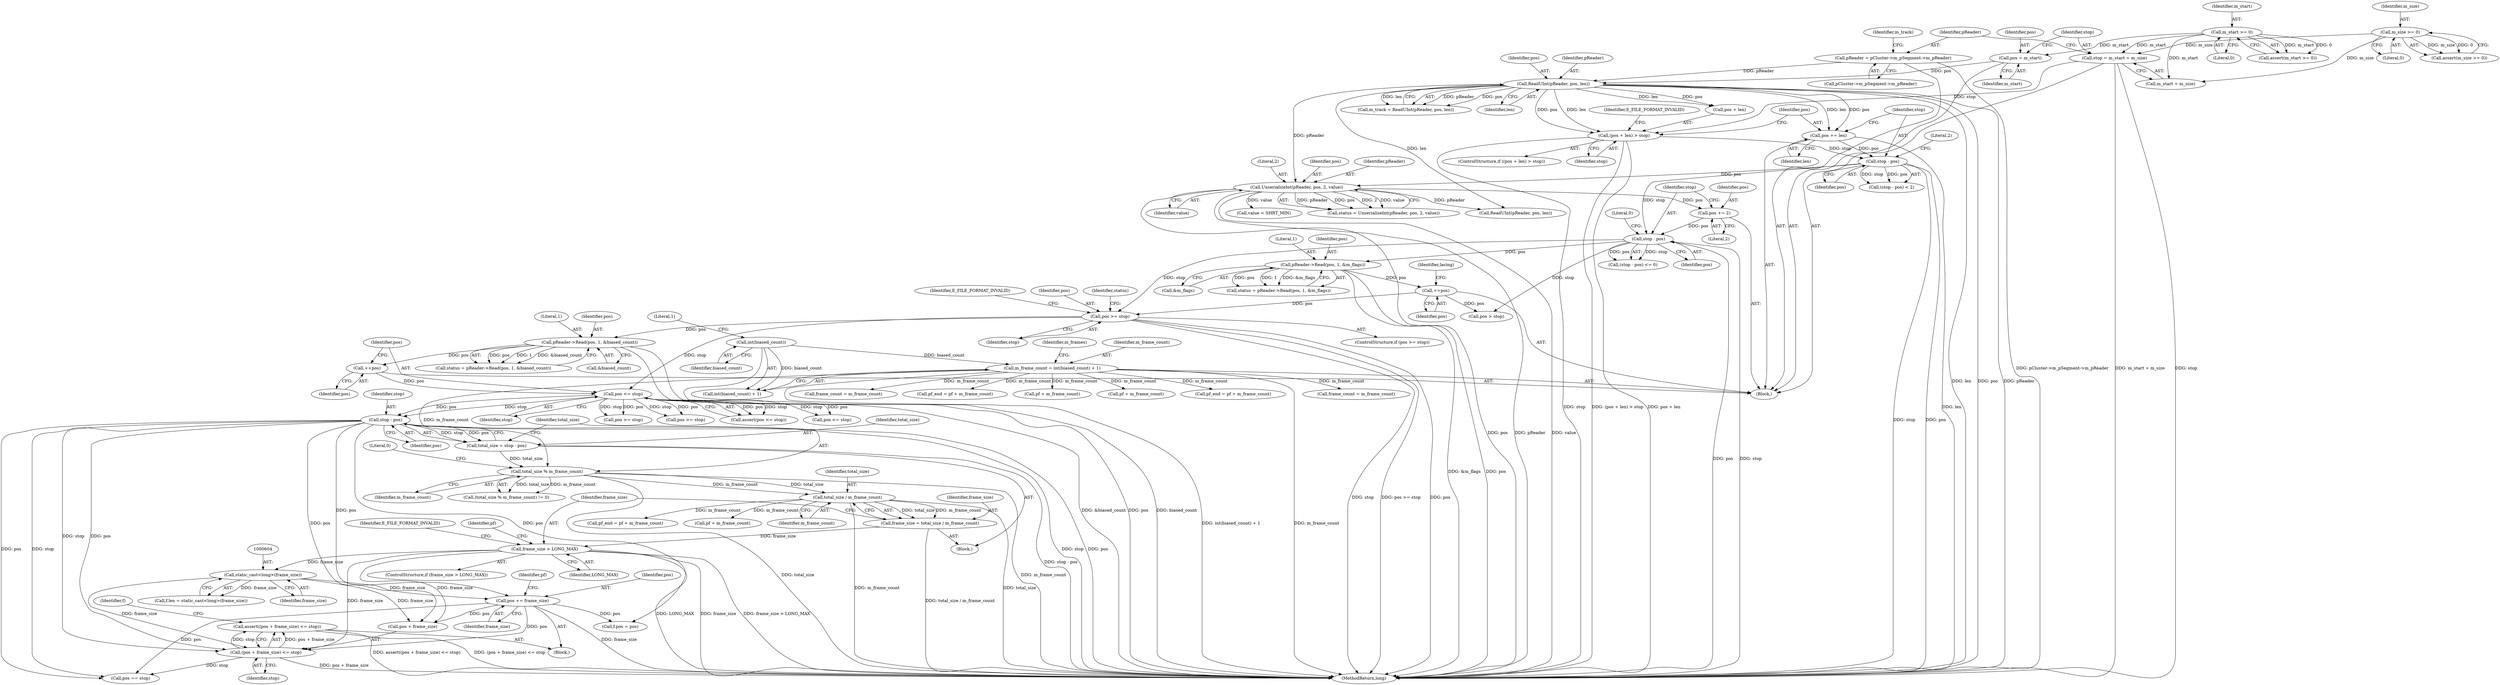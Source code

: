 digraph "0_Android_cc274e2abe8b2a6698a5c47d8aa4bb45f1f9538d_33@API" {
"1000582" [label="(Call,assert((pos + frame_size) <= stop))"];
"1000583" [label="(Call,(pos + frame_size) <= stop)"];
"1000606" [label="(Call,pos += frame_size)"];
"1000603" [label="(Call,static_cast<long>(frame_size))"];
"1000563" [label="(Call,frame_size > LONG_MAX)"];
"1000557" [label="(Call,frame_size = total_size / m_frame_count)"];
"1000559" [label="(Call,total_size / m_frame_count)"];
"1000550" [label="(Call,total_size % m_frame_count)"];
"1000543" [label="(Call,total_size = stop - pos)"];
"1000545" [label="(Call,stop - pos)"];
"1000342" [label="(Call,pos <= stop)"];
"1000339" [label="(Call,++pos)"];
"1000330" [label="(Call,pReader->Read(pos, 1, &biased_count))"];
"1000322" [label="(Call,pos >= stop)"];
"1000269" [label="(Call,++pos)"];
"1000251" [label="(Call,pReader->Read(pos, 1, &m_flags))"];
"1000243" [label="(Call,stop - pos)"];
"1000202" [label="(Call,stop - pos)"];
"1000190" [label="(Call,(pos + len) > stop)"];
"1000179" [label="(Call,ReadUInt(pReader, pos, len))"];
"1000170" [label="(Call,pReader = pCluster->m_pSegment->m_pReader)"];
"1000160" [label="(Call,pos = m_start)"];
"1000140" [label="(Call,m_start >= 0)"];
"1000164" [label="(Call,stop = m_start + m_size)"];
"1000144" [label="(Call,m_size >= 0)"];
"1000197" [label="(Call,pos += len)"];
"1000238" [label="(Call,pos += 2)"];
"1000212" [label="(Call,UnserializeInt(pReader, pos, 2, value))"];
"1000345" [label="(Call,m_frame_count = int(biased_count) + 1)"];
"1000348" [label="(Call,int(biased_count))"];
"1000177" [label="(Call,m_track = ReadUInt(pReader, pos, len))"];
"1000243" [label="(Call,stop - pos)"];
"1000254" [label="(Call,&m_flags)"];
"1000541" [label="(Block,)"];
"1000269" [label="(Call,++pos)"];
"1000603" [label="(Call,static_cast<long>(frame_size))"];
"1000321" [label="(ControlStructure,if (pos >= stop))"];
"1000170" [label="(Call,pReader = pCluster->m_pSegment->m_pReader)"];
"1000332" [label="(Literal,1)"];
"1000222" [label="(Call,value < SHRT_MIN)"];
"1000347" [label="(Call,int(biased_count) + 1)"];
"1000322" [label="(Call,pos >= stop)"];
"1000636" [label="(Call,ReadUInt(pReader, pos, len))"];
"1000249" [label="(Call,status = pReader->Read(pos, 1, &m_flags))"];
"1000547" [label="(Identifier,pos)"];
"1000544" [label="(Identifier,total_size)"];
"1000344" [label="(Identifier,stop)"];
"1000348" [label="(Call,int(biased_count))"];
"1000543" [label="(Call,total_size = stop - pos)"];
"1000545" [label="(Call,stop - pos)"];
"1000210" [label="(Call,status = UnserializeInt(pReader, pos, 2, value))"];
"1000331" [label="(Identifier,pos)"];
"1000171" [label="(Identifier,pReader)"];
"1000178" [label="(Identifier,m_track)"];
"1000199" [label="(Identifier,len)"];
"1000605" [label="(Identifier,frame_size)"];
"1000246" [label="(Literal,0)"];
"1000212" [label="(Call,UnserializeInt(pReader, pos, 2, value))"];
"1000567" [label="(Identifier,E_FILE_FORMAT_INVALID)"];
"1000161" [label="(Identifier,pos)"];
"1000333" [label="(Call,&biased_count)"];
"1000583" [label="(Call,(pos + frame_size) <= stop)"];
"1000620" [label="(Call,pos >= stop)"];
"1000561" [label="(Identifier,m_frame_count)"];
"1000550" [label="(Call,total_size % m_frame_count)"];
"1000146" [label="(Literal,0)"];
"1000343" [label="(Identifier,pos)"];
"1000328" [label="(Call,status = pReader->Read(pos, 1, &biased_count))"];
"1000242" [label="(Call,(stop - pos) <= 0)"];
"1000323" [label="(Identifier,pos)"];
"1000245" [label="(Identifier,pos)"];
"1000179" [label="(Call,ReadUInt(pReader, pos, len))"];
"1000329" [label="(Identifier,status)"];
"1000180" [label="(Identifier,pReader)"];
"1000144" [label="(Call,m_size >= 0)"];
"1000560" [label="(Identifier,total_size)"];
"1000205" [label="(Literal,2)"];
"1000203" [label="(Identifier,stop)"];
"1000352" [label="(Identifier,m_frames)"];
"1000551" [label="(Identifier,total_size)"];
"1000244" [label="(Identifier,stop)"];
"1000190" [label="(Call,(pos + len) > stop)"];
"1000607" [label="(Identifier,pos)"];
"1000162" [label="(Identifier,m_start)"];
"1000202" [label="(Call,stop - pos)"];
"1000606" [label="(Call,pos += frame_size)"];
"1000143" [label="(Call,assert(m_size >= 0))"];
"1000216" [label="(Identifier,value)"];
"1000590" [label="(Identifier,f)"];
"1000942" [label="(MethodReturn,long)"];
"1000238" [label="(Call,pos += 2)"];
"1000277" [label="(Call,pos > stop)"];
"1000141" [label="(Identifier,m_start)"];
"1000376" [label="(Call,frame_count = m_frame_count)"];
"1000582" [label="(Call,assert((pos + frame_size) <= stop))"];
"1000172" [label="(Call,pCluster->m_pSegment->m_pReader)"];
"1000191" [label="(Call,pos + len)"];
"1000392" [label="(Call,pos >= stop)"];
"1000140" [label="(Call,m_start >= 0)"];
"1000273" [label="(Identifier,lacing)"];
"1000558" [label="(Identifier,frame_size)"];
"1000345" [label="(Call,m_frame_count = int(biased_count) + 1)"];
"1000122" [label="(Block,)"];
"1000139" [label="(Call,assert(m_start >= 0))"];
"1000630" [label="(Call,frame_count = m_frame_count)"];
"1000251" [label="(Call,pReader->Read(pos, 1, &m_flags))"];
"1000587" [label="(Identifier,stop)"];
"1000563" [label="(Call,frame_size > LONG_MAX)"];
"1000324" [label="(Identifier,stop)"];
"1000270" [label="(Identifier,pos)"];
"1000565" [label="(Identifier,LONG_MAX)"];
"1000213" [label="(Identifier,pReader)"];
"1000546" [label="(Identifier,stop)"];
"1000198" [label="(Identifier,pos)"];
"1000330" [label="(Call,pReader->Read(pos, 1, &biased_count))"];
"1000581" [label="(Block,)"];
"1000366" [label="(Call,pf_end = pf + m_frame_count)"];
"1000215" [label="(Literal,2)"];
"1000326" [label="(Identifier,E_FILE_FORMAT_INVALID)"];
"1000339" [label="(Call,++pos)"];
"1000368" [label="(Call,pf + m_frame_count)"];
"1000549" [label="(Call,(total_size % m_frame_count) != 0)"];
"1000341" [label="(Call,assert(pos <= stop))"];
"1000204" [label="(Identifier,pos)"];
"1000350" [label="(Literal,1)"];
"1000201" [label="(Call,(stop - pos) < 2)"];
"1000239" [label="(Identifier,pos)"];
"1000189" [label="(ControlStructure,if ((pos + len) > stop))"];
"1000608" [label="(Identifier,frame_size)"];
"1000182" [label="(Identifier,len)"];
"1000572" [label="(Call,pf_end = pf + m_frame_count)"];
"1000349" [label="(Identifier,biased_count)"];
"1000165" [label="(Identifier,stop)"];
"1000346" [label="(Identifier,m_frame_count)"];
"1000197" [label="(Call,pos += len)"];
"1000164" [label="(Call,stop = m_start + m_size)"];
"1000559" [label="(Call,total_size / m_frame_count)"];
"1000562" [label="(ControlStructure,if (frame_size > LONG_MAX))"];
"1000194" [label="(Identifier,stop)"];
"1000166" [label="(Call,m_start + m_size)"];
"1000570" [label="(Identifier,pf)"];
"1000214" [label="(Identifier,pos)"];
"1000448" [label="(Call,pos <= stop)"];
"1000553" [label="(Literal,0)"];
"1000160" [label="(Call,pos = m_start)"];
"1000252" [label="(Identifier,pos)"];
"1000564" [label="(Identifier,frame_size)"];
"1000579" [label="(Identifier,pf)"];
"1000677" [label="(Call,pf + m_frame_count)"];
"1000342" [label="(Call,pos <= stop)"];
"1000610" [label="(Call,pos == stop)"];
"1000557" [label="(Call,frame_size = total_size / m_frame_count)"];
"1000594" [label="(Call,f.pos = pos)"];
"1000181" [label="(Identifier,pos)"];
"1000584" [label="(Call,pos + frame_size)"];
"1000253" [label="(Literal,1)"];
"1000599" [label="(Call,f.len = static_cast<long>(frame_size))"];
"1000240" [label="(Literal,2)"];
"1000340" [label="(Identifier,pos)"];
"1000574" [label="(Call,pf + m_frame_count)"];
"1000142" [label="(Literal,0)"];
"1000552" [label="(Identifier,m_frame_count)"];
"1000196" [label="(Identifier,E_FILE_FORMAT_INVALID)"];
"1000675" [label="(Call,pf_end = pf + m_frame_count)"];
"1000145" [label="(Identifier,m_size)"];
"1000582" -> "1000581"  [label="AST: "];
"1000582" -> "1000583"  [label="CFG: "];
"1000583" -> "1000582"  [label="AST: "];
"1000590" -> "1000582"  [label="CFG: "];
"1000582" -> "1000942"  [label="DDG: (pos + frame_size) <= stop"];
"1000582" -> "1000942"  [label="DDG: assert((pos + frame_size) <= stop)"];
"1000583" -> "1000582"  [label="DDG: pos + frame_size"];
"1000583" -> "1000582"  [label="DDG: stop"];
"1000583" -> "1000587"  [label="CFG: "];
"1000584" -> "1000583"  [label="AST: "];
"1000587" -> "1000583"  [label="AST: "];
"1000583" -> "1000942"  [label="DDG: pos + frame_size"];
"1000606" -> "1000583"  [label="DDG: pos"];
"1000545" -> "1000583"  [label="DDG: pos"];
"1000545" -> "1000583"  [label="DDG: stop"];
"1000563" -> "1000583"  [label="DDG: frame_size"];
"1000603" -> "1000583"  [label="DDG: frame_size"];
"1000583" -> "1000610"  [label="DDG: stop"];
"1000606" -> "1000581"  [label="AST: "];
"1000606" -> "1000608"  [label="CFG: "];
"1000607" -> "1000606"  [label="AST: "];
"1000608" -> "1000606"  [label="AST: "];
"1000579" -> "1000606"  [label="CFG: "];
"1000606" -> "1000942"  [label="DDG: frame_size"];
"1000606" -> "1000584"  [label="DDG: pos"];
"1000606" -> "1000594"  [label="DDG: pos"];
"1000603" -> "1000606"  [label="DDG: frame_size"];
"1000545" -> "1000606"  [label="DDG: pos"];
"1000606" -> "1000610"  [label="DDG: pos"];
"1000603" -> "1000599"  [label="AST: "];
"1000603" -> "1000605"  [label="CFG: "];
"1000604" -> "1000603"  [label="AST: "];
"1000605" -> "1000603"  [label="AST: "];
"1000599" -> "1000603"  [label="CFG: "];
"1000603" -> "1000584"  [label="DDG: frame_size"];
"1000603" -> "1000599"  [label="DDG: frame_size"];
"1000563" -> "1000603"  [label="DDG: frame_size"];
"1000563" -> "1000562"  [label="AST: "];
"1000563" -> "1000565"  [label="CFG: "];
"1000564" -> "1000563"  [label="AST: "];
"1000565" -> "1000563"  [label="AST: "];
"1000567" -> "1000563"  [label="CFG: "];
"1000570" -> "1000563"  [label="CFG: "];
"1000563" -> "1000942"  [label="DDG: frame_size > LONG_MAX"];
"1000563" -> "1000942"  [label="DDG: LONG_MAX"];
"1000563" -> "1000942"  [label="DDG: frame_size"];
"1000557" -> "1000563"  [label="DDG: frame_size"];
"1000563" -> "1000584"  [label="DDG: frame_size"];
"1000557" -> "1000541"  [label="AST: "];
"1000557" -> "1000559"  [label="CFG: "];
"1000558" -> "1000557"  [label="AST: "];
"1000559" -> "1000557"  [label="AST: "];
"1000564" -> "1000557"  [label="CFG: "];
"1000557" -> "1000942"  [label="DDG: total_size / m_frame_count"];
"1000559" -> "1000557"  [label="DDG: total_size"];
"1000559" -> "1000557"  [label="DDG: m_frame_count"];
"1000559" -> "1000561"  [label="CFG: "];
"1000560" -> "1000559"  [label="AST: "];
"1000561" -> "1000559"  [label="AST: "];
"1000559" -> "1000942"  [label="DDG: total_size"];
"1000559" -> "1000942"  [label="DDG: m_frame_count"];
"1000550" -> "1000559"  [label="DDG: total_size"];
"1000550" -> "1000559"  [label="DDG: m_frame_count"];
"1000559" -> "1000572"  [label="DDG: m_frame_count"];
"1000559" -> "1000574"  [label="DDG: m_frame_count"];
"1000550" -> "1000549"  [label="AST: "];
"1000550" -> "1000552"  [label="CFG: "];
"1000551" -> "1000550"  [label="AST: "];
"1000552" -> "1000550"  [label="AST: "];
"1000553" -> "1000550"  [label="CFG: "];
"1000550" -> "1000942"  [label="DDG: total_size"];
"1000550" -> "1000942"  [label="DDG: m_frame_count"];
"1000550" -> "1000549"  [label="DDG: total_size"];
"1000550" -> "1000549"  [label="DDG: m_frame_count"];
"1000543" -> "1000550"  [label="DDG: total_size"];
"1000345" -> "1000550"  [label="DDG: m_frame_count"];
"1000543" -> "1000541"  [label="AST: "];
"1000543" -> "1000545"  [label="CFG: "];
"1000544" -> "1000543"  [label="AST: "];
"1000545" -> "1000543"  [label="AST: "];
"1000551" -> "1000543"  [label="CFG: "];
"1000543" -> "1000942"  [label="DDG: stop - pos"];
"1000545" -> "1000543"  [label="DDG: stop"];
"1000545" -> "1000543"  [label="DDG: pos"];
"1000545" -> "1000547"  [label="CFG: "];
"1000546" -> "1000545"  [label="AST: "];
"1000547" -> "1000545"  [label="AST: "];
"1000545" -> "1000942"  [label="DDG: stop"];
"1000545" -> "1000942"  [label="DDG: pos"];
"1000342" -> "1000545"  [label="DDG: stop"];
"1000342" -> "1000545"  [label="DDG: pos"];
"1000545" -> "1000584"  [label="DDG: pos"];
"1000545" -> "1000594"  [label="DDG: pos"];
"1000545" -> "1000610"  [label="DDG: pos"];
"1000545" -> "1000610"  [label="DDG: stop"];
"1000342" -> "1000341"  [label="AST: "];
"1000342" -> "1000344"  [label="CFG: "];
"1000343" -> "1000342"  [label="AST: "];
"1000344" -> "1000342"  [label="AST: "];
"1000341" -> "1000342"  [label="CFG: "];
"1000342" -> "1000341"  [label="DDG: pos"];
"1000342" -> "1000341"  [label="DDG: stop"];
"1000339" -> "1000342"  [label="DDG: pos"];
"1000322" -> "1000342"  [label="DDG: stop"];
"1000342" -> "1000392"  [label="DDG: pos"];
"1000342" -> "1000392"  [label="DDG: stop"];
"1000342" -> "1000448"  [label="DDG: pos"];
"1000342" -> "1000448"  [label="DDG: stop"];
"1000342" -> "1000620"  [label="DDG: pos"];
"1000342" -> "1000620"  [label="DDG: stop"];
"1000339" -> "1000122"  [label="AST: "];
"1000339" -> "1000340"  [label="CFG: "];
"1000340" -> "1000339"  [label="AST: "];
"1000343" -> "1000339"  [label="CFG: "];
"1000330" -> "1000339"  [label="DDG: pos"];
"1000330" -> "1000328"  [label="AST: "];
"1000330" -> "1000333"  [label="CFG: "];
"1000331" -> "1000330"  [label="AST: "];
"1000332" -> "1000330"  [label="AST: "];
"1000333" -> "1000330"  [label="AST: "];
"1000328" -> "1000330"  [label="CFG: "];
"1000330" -> "1000942"  [label="DDG: pos"];
"1000330" -> "1000942"  [label="DDG: &biased_count"];
"1000330" -> "1000328"  [label="DDG: pos"];
"1000330" -> "1000328"  [label="DDG: 1"];
"1000330" -> "1000328"  [label="DDG: &biased_count"];
"1000322" -> "1000330"  [label="DDG: pos"];
"1000322" -> "1000321"  [label="AST: "];
"1000322" -> "1000324"  [label="CFG: "];
"1000323" -> "1000322"  [label="AST: "];
"1000324" -> "1000322"  [label="AST: "];
"1000326" -> "1000322"  [label="CFG: "];
"1000329" -> "1000322"  [label="CFG: "];
"1000322" -> "1000942"  [label="DDG: stop"];
"1000322" -> "1000942"  [label="DDG: pos >= stop"];
"1000322" -> "1000942"  [label="DDG: pos"];
"1000269" -> "1000322"  [label="DDG: pos"];
"1000243" -> "1000322"  [label="DDG: stop"];
"1000269" -> "1000122"  [label="AST: "];
"1000269" -> "1000270"  [label="CFG: "];
"1000270" -> "1000269"  [label="AST: "];
"1000273" -> "1000269"  [label="CFG: "];
"1000251" -> "1000269"  [label="DDG: pos"];
"1000269" -> "1000277"  [label="DDG: pos"];
"1000251" -> "1000249"  [label="AST: "];
"1000251" -> "1000254"  [label="CFG: "];
"1000252" -> "1000251"  [label="AST: "];
"1000253" -> "1000251"  [label="AST: "];
"1000254" -> "1000251"  [label="AST: "];
"1000249" -> "1000251"  [label="CFG: "];
"1000251" -> "1000942"  [label="DDG: &m_flags"];
"1000251" -> "1000942"  [label="DDG: pos"];
"1000251" -> "1000249"  [label="DDG: pos"];
"1000251" -> "1000249"  [label="DDG: 1"];
"1000251" -> "1000249"  [label="DDG: &m_flags"];
"1000243" -> "1000251"  [label="DDG: pos"];
"1000243" -> "1000242"  [label="AST: "];
"1000243" -> "1000245"  [label="CFG: "];
"1000244" -> "1000243"  [label="AST: "];
"1000245" -> "1000243"  [label="AST: "];
"1000246" -> "1000243"  [label="CFG: "];
"1000243" -> "1000942"  [label="DDG: stop"];
"1000243" -> "1000942"  [label="DDG: pos"];
"1000243" -> "1000242"  [label="DDG: stop"];
"1000243" -> "1000242"  [label="DDG: pos"];
"1000202" -> "1000243"  [label="DDG: stop"];
"1000238" -> "1000243"  [label="DDG: pos"];
"1000243" -> "1000277"  [label="DDG: stop"];
"1000202" -> "1000201"  [label="AST: "];
"1000202" -> "1000204"  [label="CFG: "];
"1000203" -> "1000202"  [label="AST: "];
"1000204" -> "1000202"  [label="AST: "];
"1000205" -> "1000202"  [label="CFG: "];
"1000202" -> "1000942"  [label="DDG: stop"];
"1000202" -> "1000942"  [label="DDG: pos"];
"1000202" -> "1000201"  [label="DDG: stop"];
"1000202" -> "1000201"  [label="DDG: pos"];
"1000190" -> "1000202"  [label="DDG: stop"];
"1000197" -> "1000202"  [label="DDG: pos"];
"1000202" -> "1000212"  [label="DDG: pos"];
"1000190" -> "1000189"  [label="AST: "];
"1000190" -> "1000194"  [label="CFG: "];
"1000191" -> "1000190"  [label="AST: "];
"1000194" -> "1000190"  [label="AST: "];
"1000196" -> "1000190"  [label="CFG: "];
"1000198" -> "1000190"  [label="CFG: "];
"1000190" -> "1000942"  [label="DDG: stop"];
"1000190" -> "1000942"  [label="DDG: (pos + len) > stop"];
"1000190" -> "1000942"  [label="DDG: pos + len"];
"1000179" -> "1000190"  [label="DDG: pos"];
"1000179" -> "1000190"  [label="DDG: len"];
"1000164" -> "1000190"  [label="DDG: stop"];
"1000179" -> "1000177"  [label="AST: "];
"1000179" -> "1000182"  [label="CFG: "];
"1000180" -> "1000179"  [label="AST: "];
"1000181" -> "1000179"  [label="AST: "];
"1000182" -> "1000179"  [label="AST: "];
"1000177" -> "1000179"  [label="CFG: "];
"1000179" -> "1000942"  [label="DDG: len"];
"1000179" -> "1000942"  [label="DDG: pos"];
"1000179" -> "1000942"  [label="DDG: pReader"];
"1000179" -> "1000177"  [label="DDG: pReader"];
"1000179" -> "1000177"  [label="DDG: pos"];
"1000179" -> "1000177"  [label="DDG: len"];
"1000170" -> "1000179"  [label="DDG: pReader"];
"1000160" -> "1000179"  [label="DDG: pos"];
"1000179" -> "1000191"  [label="DDG: pos"];
"1000179" -> "1000191"  [label="DDG: len"];
"1000179" -> "1000197"  [label="DDG: len"];
"1000179" -> "1000197"  [label="DDG: pos"];
"1000179" -> "1000212"  [label="DDG: pReader"];
"1000179" -> "1000636"  [label="DDG: len"];
"1000170" -> "1000122"  [label="AST: "];
"1000170" -> "1000172"  [label="CFG: "];
"1000171" -> "1000170"  [label="AST: "];
"1000172" -> "1000170"  [label="AST: "];
"1000178" -> "1000170"  [label="CFG: "];
"1000170" -> "1000942"  [label="DDG: pCluster->m_pSegment->m_pReader"];
"1000160" -> "1000122"  [label="AST: "];
"1000160" -> "1000162"  [label="CFG: "];
"1000161" -> "1000160"  [label="AST: "];
"1000162" -> "1000160"  [label="AST: "];
"1000165" -> "1000160"  [label="CFG: "];
"1000140" -> "1000160"  [label="DDG: m_start"];
"1000140" -> "1000139"  [label="AST: "];
"1000140" -> "1000142"  [label="CFG: "];
"1000141" -> "1000140"  [label="AST: "];
"1000142" -> "1000140"  [label="AST: "];
"1000139" -> "1000140"  [label="CFG: "];
"1000140" -> "1000139"  [label="DDG: m_start"];
"1000140" -> "1000139"  [label="DDG: 0"];
"1000140" -> "1000164"  [label="DDG: m_start"];
"1000140" -> "1000166"  [label="DDG: m_start"];
"1000164" -> "1000122"  [label="AST: "];
"1000164" -> "1000166"  [label="CFG: "];
"1000165" -> "1000164"  [label="AST: "];
"1000166" -> "1000164"  [label="AST: "];
"1000171" -> "1000164"  [label="CFG: "];
"1000164" -> "1000942"  [label="DDG: m_start + m_size"];
"1000164" -> "1000942"  [label="DDG: stop"];
"1000144" -> "1000164"  [label="DDG: m_size"];
"1000144" -> "1000143"  [label="AST: "];
"1000144" -> "1000146"  [label="CFG: "];
"1000145" -> "1000144"  [label="AST: "];
"1000146" -> "1000144"  [label="AST: "];
"1000143" -> "1000144"  [label="CFG: "];
"1000144" -> "1000143"  [label="DDG: m_size"];
"1000144" -> "1000143"  [label="DDG: 0"];
"1000144" -> "1000166"  [label="DDG: m_size"];
"1000197" -> "1000122"  [label="AST: "];
"1000197" -> "1000199"  [label="CFG: "];
"1000198" -> "1000197"  [label="AST: "];
"1000199" -> "1000197"  [label="AST: "];
"1000203" -> "1000197"  [label="CFG: "];
"1000197" -> "1000942"  [label="DDG: len"];
"1000238" -> "1000122"  [label="AST: "];
"1000238" -> "1000240"  [label="CFG: "];
"1000239" -> "1000238"  [label="AST: "];
"1000240" -> "1000238"  [label="AST: "];
"1000244" -> "1000238"  [label="CFG: "];
"1000212" -> "1000238"  [label="DDG: pos"];
"1000212" -> "1000210"  [label="AST: "];
"1000212" -> "1000216"  [label="CFG: "];
"1000213" -> "1000212"  [label="AST: "];
"1000214" -> "1000212"  [label="AST: "];
"1000215" -> "1000212"  [label="AST: "];
"1000216" -> "1000212"  [label="AST: "];
"1000210" -> "1000212"  [label="CFG: "];
"1000212" -> "1000942"  [label="DDG: value"];
"1000212" -> "1000942"  [label="DDG: pos"];
"1000212" -> "1000942"  [label="DDG: pReader"];
"1000212" -> "1000210"  [label="DDG: pReader"];
"1000212" -> "1000210"  [label="DDG: pos"];
"1000212" -> "1000210"  [label="DDG: 2"];
"1000212" -> "1000210"  [label="DDG: value"];
"1000212" -> "1000222"  [label="DDG: value"];
"1000212" -> "1000636"  [label="DDG: pReader"];
"1000345" -> "1000122"  [label="AST: "];
"1000345" -> "1000347"  [label="CFG: "];
"1000346" -> "1000345"  [label="AST: "];
"1000347" -> "1000345"  [label="AST: "];
"1000352" -> "1000345"  [label="CFG: "];
"1000345" -> "1000942"  [label="DDG: int(biased_count) + 1"];
"1000345" -> "1000942"  [label="DDG: m_frame_count"];
"1000348" -> "1000345"  [label="DDG: biased_count"];
"1000345" -> "1000366"  [label="DDG: m_frame_count"];
"1000345" -> "1000368"  [label="DDG: m_frame_count"];
"1000345" -> "1000376"  [label="DDG: m_frame_count"];
"1000345" -> "1000630"  [label="DDG: m_frame_count"];
"1000345" -> "1000675"  [label="DDG: m_frame_count"];
"1000345" -> "1000677"  [label="DDG: m_frame_count"];
"1000348" -> "1000347"  [label="AST: "];
"1000348" -> "1000349"  [label="CFG: "];
"1000349" -> "1000348"  [label="AST: "];
"1000350" -> "1000348"  [label="CFG: "];
"1000348" -> "1000942"  [label="DDG: biased_count"];
"1000348" -> "1000347"  [label="DDG: biased_count"];
}
